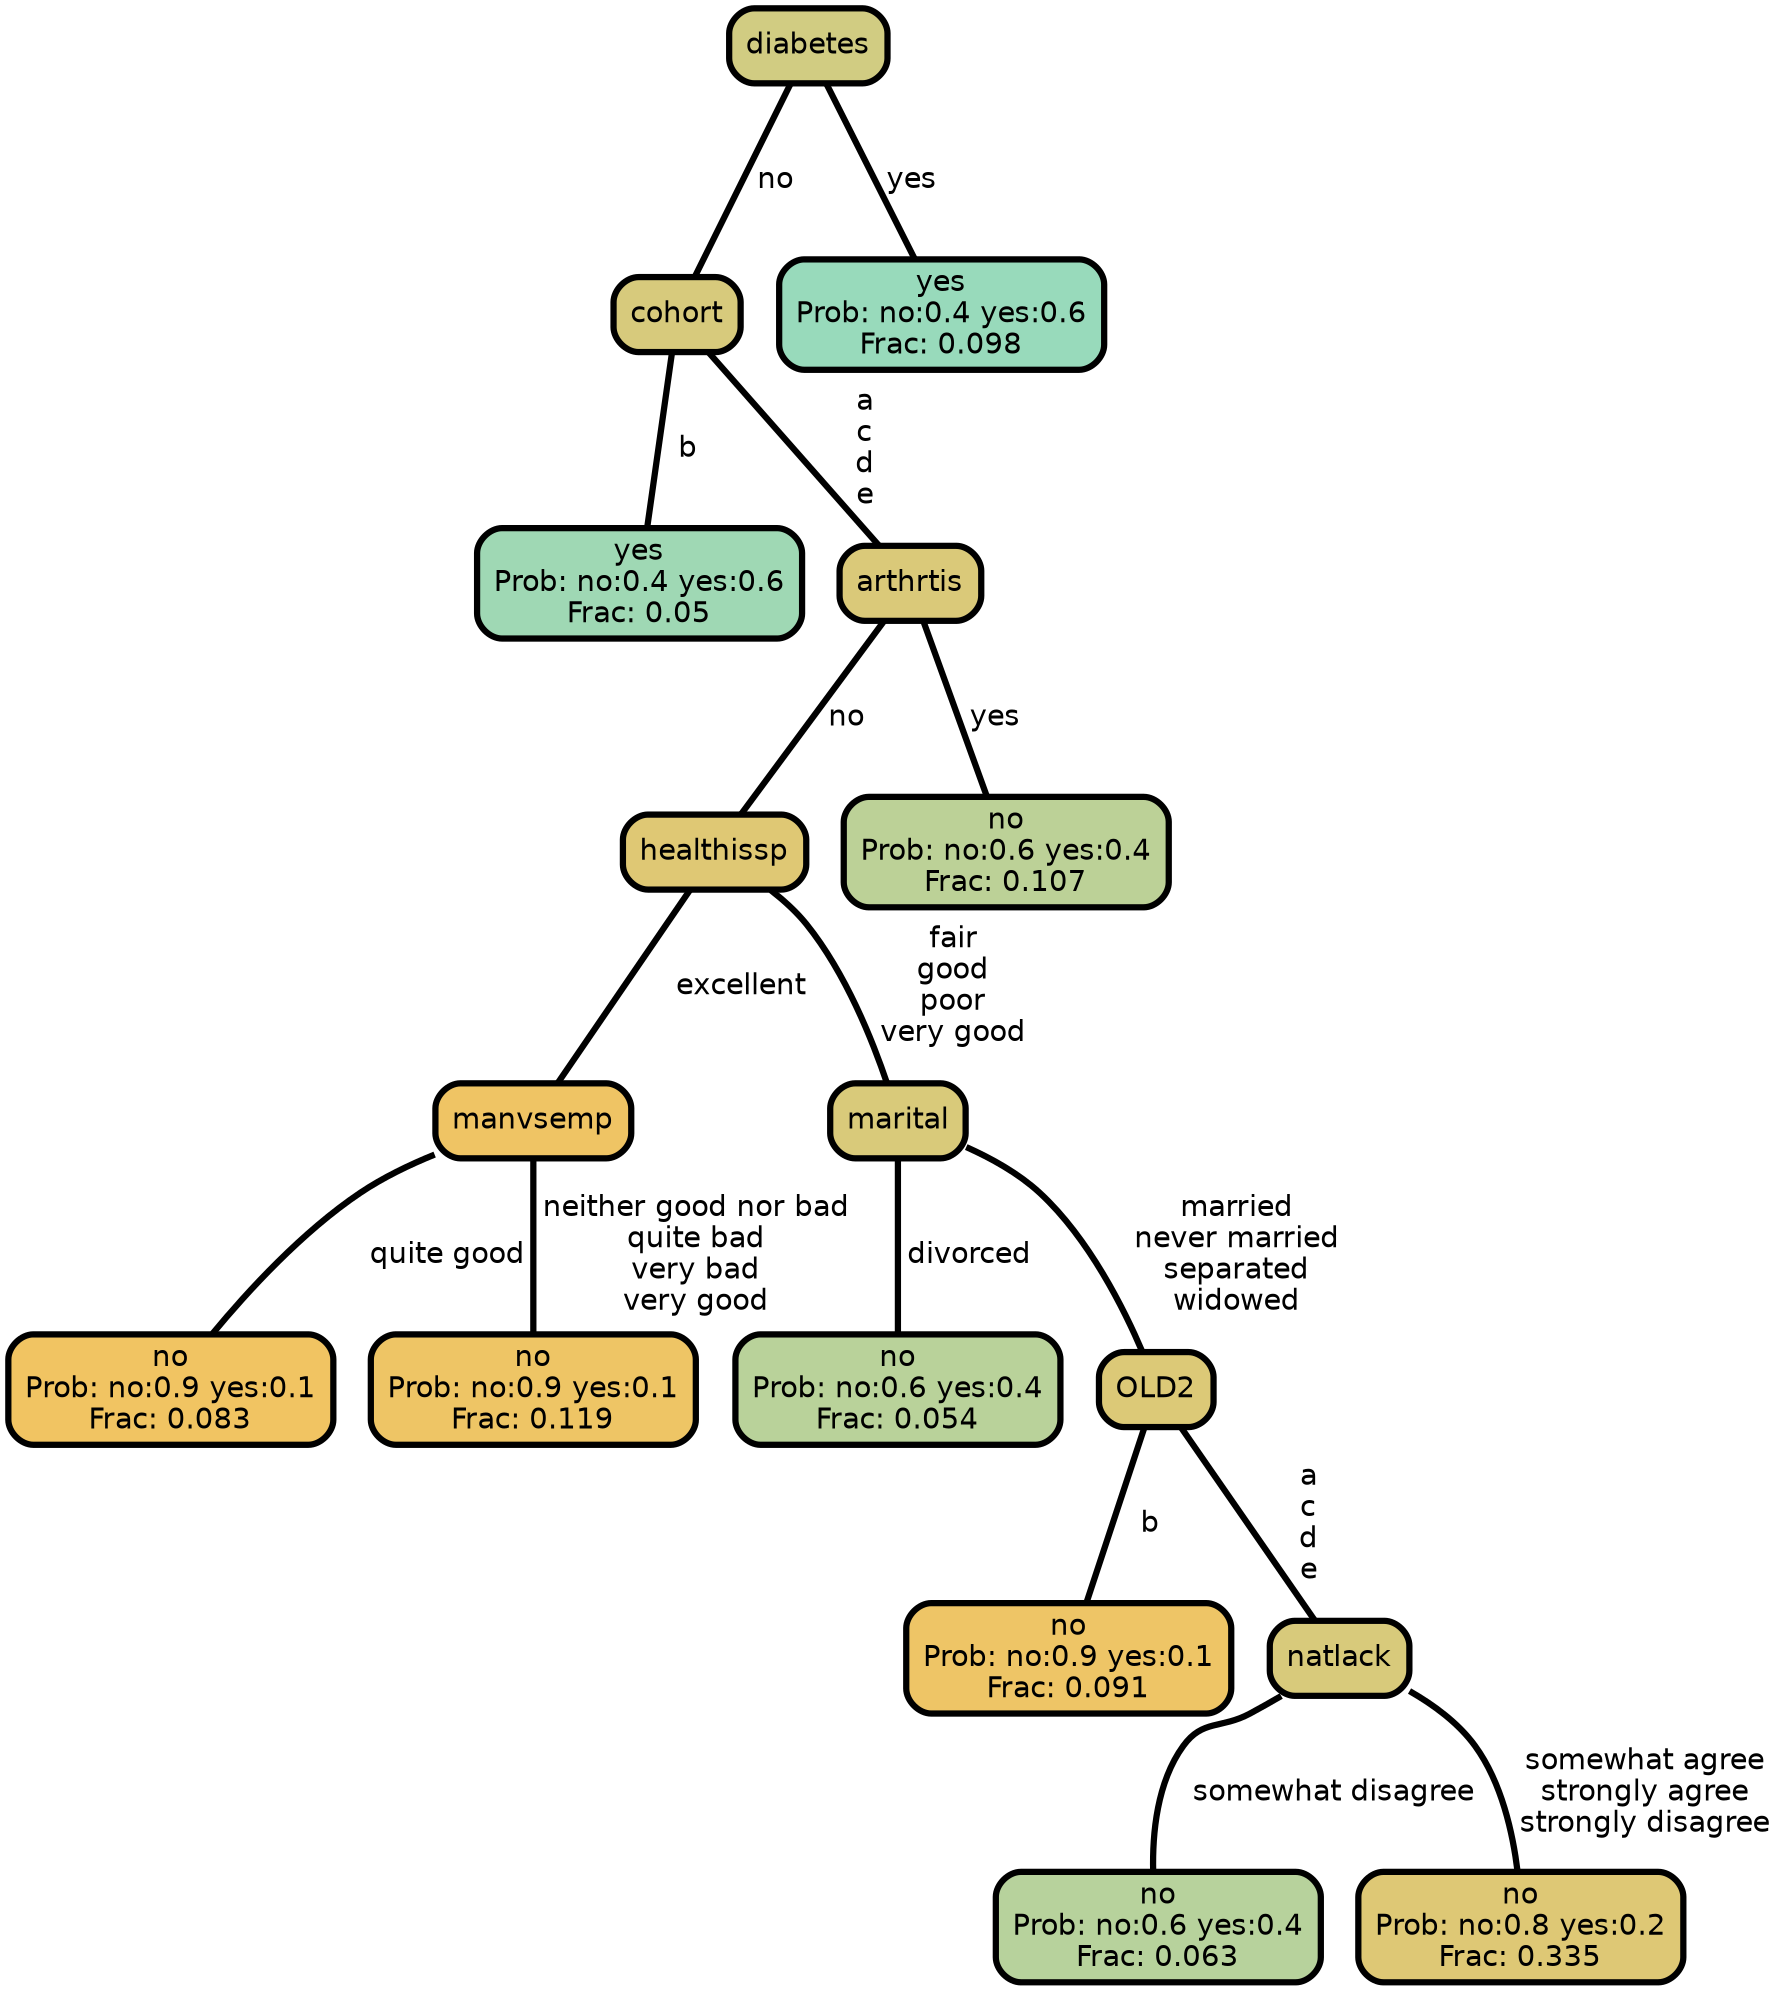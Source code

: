 graph Tree {
node [shape=box, style="filled, rounded",color="black",penwidth="3",fontcolor="black",                 fontname=helvetica] ;
graph [ranksep="0 equally", splines=straight,                 bgcolor=transparent, dpi=200] ;
edge [fontname=helvetica, color=black] ;
0 [label="yes
Prob: no:0.4 yes:0.6
Frac: 0.05", fillcolor="#9fd8b4"] ;
1 [label="cohort", fillcolor="#d7ca7c"] ;
2 [label="no
Prob: no:0.9 yes:0.1
Frac: 0.083", fillcolor="#f1c462"] ;
3 [label="manvsemp", fillcolor="#efc464"] ;
4 [label="no
Prob: no:0.9 yes:0.1
Frac: 0.119", fillcolor="#eec565"] ;
5 [label="healthissp", fillcolor="#dfc874"] ;
6 [label="no
Prob: no:0.6 yes:0.4
Frac: 0.054", fillcolor="#b9d29a"] ;
7 [label="marital", fillcolor="#d9ca7a"] ;
8 [label="no
Prob: no:0.9 yes:0.1
Frac: 0.091", fillcolor="#eec566"] ;
9 [label="OLD2", fillcolor="#dcc977"] ;
10 [label="no
Prob: no:0.6 yes:0.4
Frac: 0.063", fillcolor="#b7d29c"] ;
11 [label="natlack", fillcolor="#d8ca7b"] ;
12 [label="no
Prob: no:0.8 yes:0.2
Frac: 0.335", fillcolor="#dec875"] ;
13 [label="arthrtis", fillcolor="#dac979"] ;
14 [label="no
Prob: no:0.6 yes:0.4
Frac: 0.107", fillcolor="#bcd197"] ;
15 [label="diabetes", fillcolor="#d1cc82"] ;
16 [label="yes
Prob: no:0.4 yes:0.6
Frac: 0.098", fillcolor="#98dabb"] ;
1 -- 0 [label=" b",penwidth=3] ;
1 -- 13 [label=" a\n c\n d\n e",penwidth=3] ;
3 -- 2 [label=" quite good",penwidth=3] ;
3 -- 4 [label=" neither good nor bad\n quite bad\n very bad\n very good",penwidth=3] ;
5 -- 3 [label=" excellent",penwidth=3] ;
5 -- 7 [label=" fair\n good\n poor\n very good",penwidth=3] ;
7 -- 6 [label=" divorced",penwidth=3] ;
7 -- 9 [label=" married\n never married\n separated\n widowed",penwidth=3] ;
9 -- 8 [label=" b",penwidth=3] ;
9 -- 11 [label=" a\n c\n d\n e",penwidth=3] ;
11 -- 10 [label=" somewhat disagree",penwidth=3] ;
11 -- 12 [label=" somewhat agree\n strongly agree\n strongly disagree",penwidth=3] ;
13 -- 5 [label=" no",penwidth=3] ;
13 -- 14 [label=" yes",penwidth=3] ;
15 -- 1 [label=" no",penwidth=3] ;
15 -- 16 [label=" yes",penwidth=3] ;
{rank = same;}}